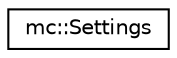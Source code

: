digraph "Graphical Class Hierarchy"
{
  edge [fontname="Helvetica",fontsize="10",labelfontname="Helvetica",labelfontsize="10"];
  node [fontname="Helvetica",fontsize="10",shape=record];
  rankdir="LR";
  Node1 [label="mc::Settings",height=0.2,width=0.4,color="black", fillcolor="white", style="filled",URL="$classmc_1_1Settings.html"];
}
